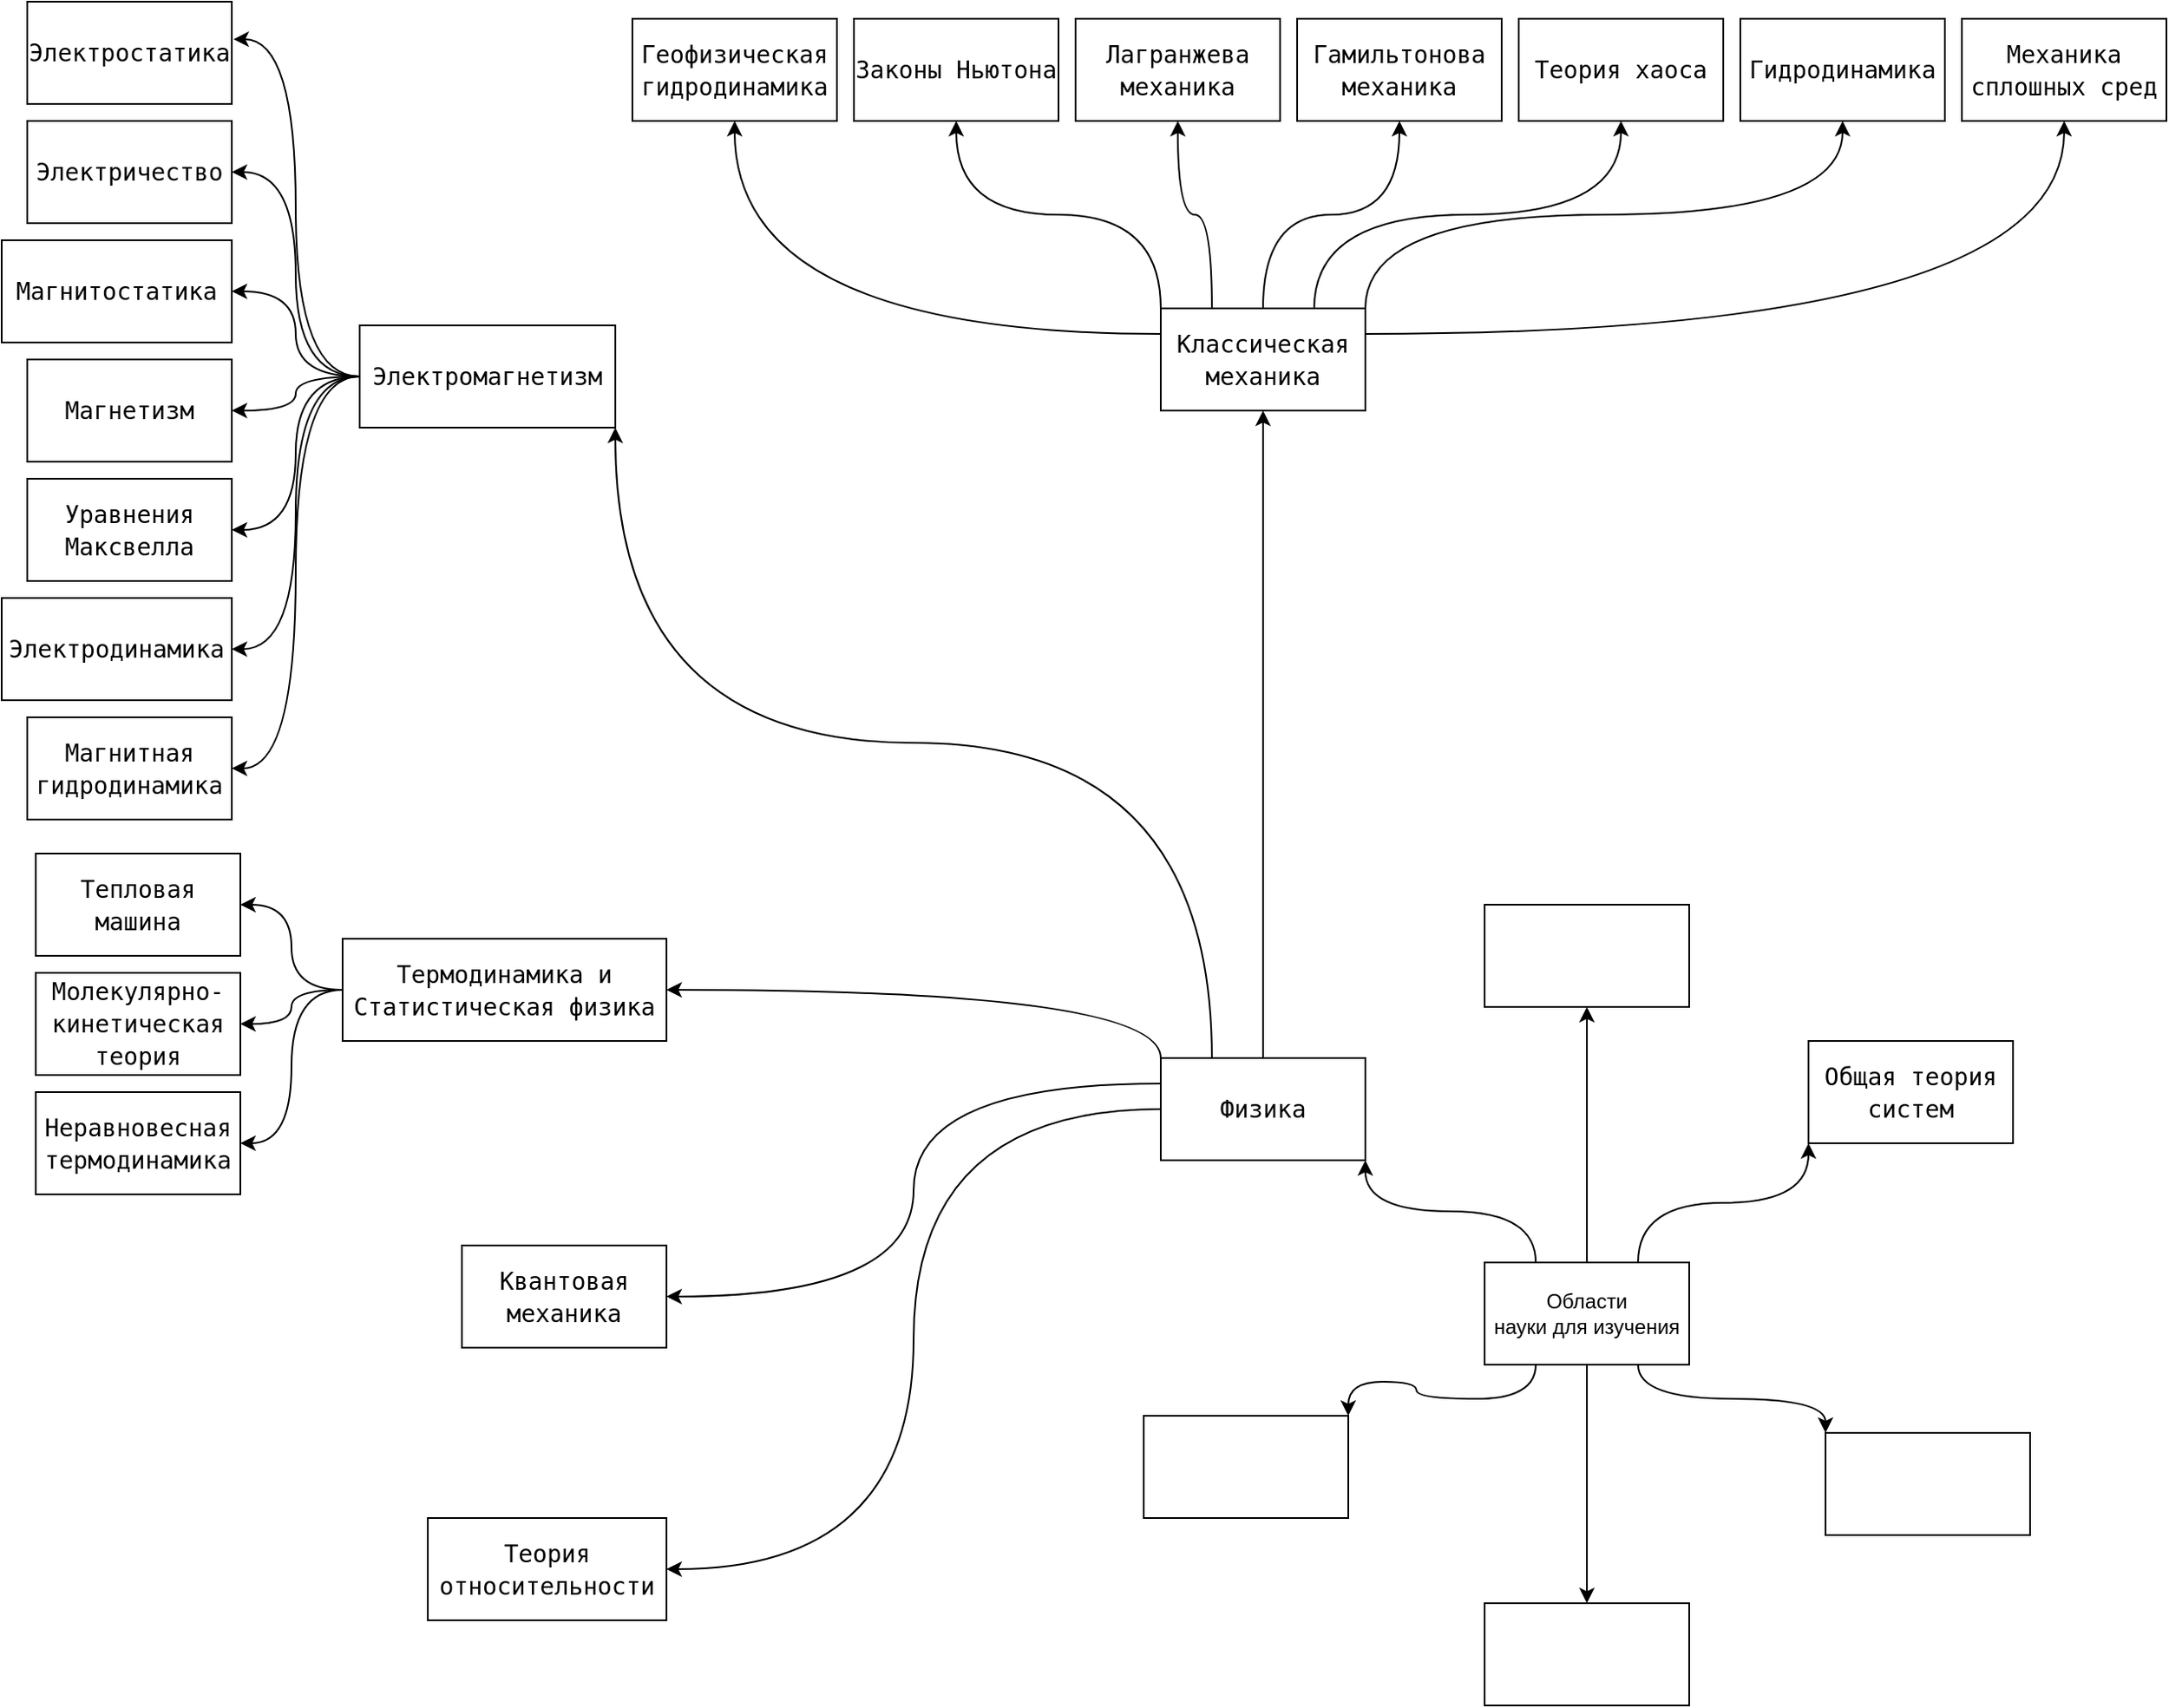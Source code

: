 <mxfile version="20.2.3" type="github">
  <diagram id="l6aqIKa7-YMKTYHHmrUL" name="Page-1">
    <mxGraphModel dx="2268" dy="1892" grid="1" gridSize="10" guides="1" tooltips="1" connect="1" arrows="1" fold="1" page="1" pageScale="1" pageWidth="850" pageHeight="1100" math="0" shadow="0">
      <root>
        <mxCell id="0" />
        <mxCell id="1" parent="0" />
        <mxCell id="TVAkchOufUscBztfs9pw-9" style="edgeStyle=orthogonalEdgeStyle;rounded=0;orthogonalLoop=1;jettySize=auto;html=1;exitX=0.75;exitY=0;exitDx=0;exitDy=0;entryX=0;entryY=1;entryDx=0;entryDy=0;curved=1;" edge="1" parent="1" source="TVAkchOufUscBztfs9pw-1" target="TVAkchOufUscBztfs9pw-2">
          <mxGeometry relative="1" as="geometry" />
        </mxCell>
        <mxCell id="TVAkchOufUscBztfs9pw-10" style="edgeStyle=orthogonalEdgeStyle;curved=1;rounded=0;orthogonalLoop=1;jettySize=auto;html=1;exitX=0.5;exitY=0;exitDx=0;exitDy=0;entryX=0.5;entryY=1;entryDx=0;entryDy=0;" edge="1" parent="1" source="TVAkchOufUscBztfs9pw-1" target="TVAkchOufUscBztfs9pw-6">
          <mxGeometry relative="1" as="geometry" />
        </mxCell>
        <mxCell id="TVAkchOufUscBztfs9pw-11" style="edgeStyle=orthogonalEdgeStyle;curved=1;rounded=0;orthogonalLoop=1;jettySize=auto;html=1;exitX=0.25;exitY=0;exitDx=0;exitDy=0;entryX=1;entryY=1;entryDx=0;entryDy=0;" edge="1" parent="1" source="TVAkchOufUscBztfs9pw-1" target="TVAkchOufUscBztfs9pw-3">
          <mxGeometry relative="1" as="geometry" />
        </mxCell>
        <mxCell id="TVAkchOufUscBztfs9pw-12" style="edgeStyle=orthogonalEdgeStyle;curved=1;rounded=0;orthogonalLoop=1;jettySize=auto;html=1;exitX=0.25;exitY=1;exitDx=0;exitDy=0;entryX=1;entryY=0;entryDx=0;entryDy=0;" edge="1" parent="1" source="TVAkchOufUscBztfs9pw-1" target="TVAkchOufUscBztfs9pw-4">
          <mxGeometry relative="1" as="geometry" />
        </mxCell>
        <mxCell id="TVAkchOufUscBztfs9pw-13" style="edgeStyle=orthogonalEdgeStyle;curved=1;rounded=0;orthogonalLoop=1;jettySize=auto;html=1;exitX=0.75;exitY=1;exitDx=0;exitDy=0;entryX=0;entryY=0;entryDx=0;entryDy=0;" edge="1" parent="1" source="TVAkchOufUscBztfs9pw-1" target="TVAkchOufUscBztfs9pw-5">
          <mxGeometry relative="1" as="geometry" />
        </mxCell>
        <mxCell id="TVAkchOufUscBztfs9pw-14" style="edgeStyle=orthogonalEdgeStyle;curved=1;rounded=0;orthogonalLoop=1;jettySize=auto;html=1;exitX=0.5;exitY=1;exitDx=0;exitDy=0;entryX=0.5;entryY=0;entryDx=0;entryDy=0;" edge="1" parent="1" source="TVAkchOufUscBztfs9pw-1" target="TVAkchOufUscBztfs9pw-7">
          <mxGeometry relative="1" as="geometry" />
        </mxCell>
        <mxCell id="TVAkchOufUscBztfs9pw-1" value="Области&lt;br&gt;науки для изучения" style="rounded=0;whiteSpace=wrap;html=1;" vertex="1" parent="1">
          <mxGeometry x="370" y="340" width="120" height="60" as="geometry" />
        </mxCell>
        <mxCell id="TVAkchOufUscBztfs9pw-2" value="&lt;div style=&quot;background-color: rgb(255, 255, 255); font-family: &amp;quot;Droid Sans Mono&amp;quot;, &amp;quot;monospace&amp;quot;, monospace; font-size: 14px; line-height: 19px;&quot;&gt;Общая теория систем&lt;/div&gt;" style="rounded=0;whiteSpace=wrap;html=1;" vertex="1" parent="1">
          <mxGeometry x="560" y="210" width="120" height="60" as="geometry" />
        </mxCell>
        <mxCell id="TVAkchOufUscBztfs9pw-16" style="edgeStyle=orthogonalEdgeStyle;curved=1;rounded=0;orthogonalLoop=1;jettySize=auto;html=1;exitX=0.5;exitY=0;exitDx=0;exitDy=0;entryX=0.5;entryY=1;entryDx=0;entryDy=0;" edge="1" parent="1" source="TVAkchOufUscBztfs9pw-3" target="TVAkchOufUscBztfs9pw-15">
          <mxGeometry relative="1" as="geometry" />
        </mxCell>
        <mxCell id="TVAkchOufUscBztfs9pw-18" style="edgeStyle=orthogonalEdgeStyle;curved=1;rounded=0;orthogonalLoop=1;jettySize=auto;html=1;exitX=0.25;exitY=0;exitDx=0;exitDy=0;entryX=1;entryY=1;entryDx=0;entryDy=0;" edge="1" parent="1" source="TVAkchOufUscBztfs9pw-3" target="TVAkchOufUscBztfs9pw-17">
          <mxGeometry relative="1" as="geometry" />
        </mxCell>
        <mxCell id="TVAkchOufUscBztfs9pw-24" style="edgeStyle=orthogonalEdgeStyle;curved=1;rounded=0;orthogonalLoop=1;jettySize=auto;html=1;exitX=0;exitY=0.5;exitDx=0;exitDy=0;entryX=1;entryY=0.5;entryDx=0;entryDy=0;" edge="1" parent="1" source="TVAkchOufUscBztfs9pw-3" target="TVAkchOufUscBztfs9pw-23">
          <mxGeometry relative="1" as="geometry" />
        </mxCell>
        <mxCell id="TVAkchOufUscBztfs9pw-25" style="edgeStyle=orthogonalEdgeStyle;curved=1;rounded=0;orthogonalLoop=1;jettySize=auto;html=1;exitX=0;exitY=0.25;exitDx=0;exitDy=0;entryX=1;entryY=0.5;entryDx=0;entryDy=0;" edge="1" parent="1" source="TVAkchOufUscBztfs9pw-3" target="TVAkchOufUscBztfs9pw-21">
          <mxGeometry relative="1" as="geometry" />
        </mxCell>
        <mxCell id="TVAkchOufUscBztfs9pw-56" style="edgeStyle=orthogonalEdgeStyle;curved=1;rounded=0;orthogonalLoop=1;jettySize=auto;html=1;exitX=0;exitY=0;exitDx=0;exitDy=0;entryX=1;entryY=0.5;entryDx=0;entryDy=0;" edge="1" parent="1" source="TVAkchOufUscBztfs9pw-3" target="TVAkchOufUscBztfs9pw-19">
          <mxGeometry relative="1" as="geometry" />
        </mxCell>
        <mxCell id="TVAkchOufUscBztfs9pw-3" value="&lt;div style=&quot;line-height: 19px;&quot;&gt;&lt;div style=&quot;background-color: rgb(255, 255, 255); font-family: &amp;quot;Droid Sans Mono&amp;quot;, &amp;quot;monospace&amp;quot;, monospace; font-size: 14px; line-height: 19px;&quot;&gt;Физика&lt;/div&gt;&lt;/div&gt;" style="rounded=0;whiteSpace=wrap;html=1;" vertex="1" parent="1">
          <mxGeometry x="180" y="220" width="120" height="60" as="geometry" />
        </mxCell>
        <mxCell id="TVAkchOufUscBztfs9pw-4" value="" style="rounded=0;whiteSpace=wrap;html=1;" vertex="1" parent="1">
          <mxGeometry x="170" y="430" width="120" height="60" as="geometry" />
        </mxCell>
        <mxCell id="TVAkchOufUscBztfs9pw-5" value="" style="rounded=0;whiteSpace=wrap;html=1;" vertex="1" parent="1">
          <mxGeometry x="570" y="440" width="120" height="60" as="geometry" />
        </mxCell>
        <mxCell id="TVAkchOufUscBztfs9pw-6" value="" style="rounded=0;whiteSpace=wrap;html=1;" vertex="1" parent="1">
          <mxGeometry x="370" y="130" width="120" height="60" as="geometry" />
        </mxCell>
        <mxCell id="TVAkchOufUscBztfs9pw-7" value="" style="rounded=0;whiteSpace=wrap;html=1;" vertex="1" parent="1">
          <mxGeometry x="370" y="540" width="120" height="60" as="geometry" />
        </mxCell>
        <mxCell id="TVAkchOufUscBztfs9pw-21" value="&lt;div style=&quot;background-color: rgb(255, 255, 255); font-family: &amp;quot;Droid Sans Mono&amp;quot;, &amp;quot;monospace&amp;quot;, monospace; font-size: 14px; line-height: 19px;&quot;&gt;Квантовая механика&lt;/div&gt;" style="rounded=0;whiteSpace=wrap;html=1;" vertex="1" parent="1">
          <mxGeometry x="-230" y="330" width="120" height="60" as="geometry" />
        </mxCell>
        <mxCell id="TVAkchOufUscBztfs9pw-23" value="&lt;div style=&quot;background-color: rgb(255, 255, 255); font-family: &amp;quot;Droid Sans Mono&amp;quot;, &amp;quot;monospace&amp;quot;, monospace; font-size: 14px; line-height: 19px;&quot;&gt;Теория относительности&lt;/div&gt;" style="rounded=0;whiteSpace=wrap;html=1;" vertex="1" parent="1">
          <mxGeometry x="-250" y="490" width="140" height="60" as="geometry" />
        </mxCell>
        <mxCell id="TVAkchOufUscBztfs9pw-54" value="" style="group" vertex="1" connectable="0" parent="1">
          <mxGeometry x="-130" y="-390" width="900" height="230" as="geometry" />
        </mxCell>
        <mxCell id="TVAkchOufUscBztfs9pw-15" value="&lt;div style=&quot;background-color: rgb(255, 255, 255); font-family: &amp;quot;Droid Sans Mono&amp;quot;, &amp;quot;monospace&amp;quot;, monospace; font-size: 14px; line-height: 19px;&quot;&gt;Классическая механика&lt;/div&gt;" style="rounded=0;whiteSpace=wrap;html=1;" vertex="1" parent="TVAkchOufUscBztfs9pw-54">
          <mxGeometry x="310" y="170" width="120" height="60" as="geometry" />
        </mxCell>
        <mxCell id="TVAkchOufUscBztfs9pw-26" value="&lt;div style=&quot;background-color: rgb(255, 255, 255); font-family: &amp;quot;Droid Sans Mono&amp;quot;, &amp;quot;monospace&amp;quot;, monospace; font-size: 14px; line-height: 19px;&quot;&gt;Законы Ньютона&lt;/div&gt;" style="rounded=0;whiteSpace=wrap;html=1;" vertex="1" parent="TVAkchOufUscBztfs9pw-54">
          <mxGeometry x="130" width="120" height="60" as="geometry" />
        </mxCell>
        <mxCell id="TVAkchOufUscBztfs9pw-27" value="&lt;div style=&quot;background-color: rgb(255, 255, 255); font-family: &amp;quot;Droid Sans Mono&amp;quot;, &amp;quot;monospace&amp;quot;, monospace; font-size: 14px; line-height: 19px;&quot;&gt;Лагранжева механика&lt;/div&gt;" style="rounded=0;whiteSpace=wrap;html=1;" vertex="1" parent="TVAkchOufUscBztfs9pw-54">
          <mxGeometry x="260" width="120" height="60" as="geometry" />
        </mxCell>
        <mxCell id="TVAkchOufUscBztfs9pw-28" value="&lt;div style=&quot;background-color: rgb(255, 255, 255); font-family: &amp;quot;Droid Sans Mono&amp;quot;, &amp;quot;monospace&amp;quot;, monospace; font-size: 14px; line-height: 19px;&quot;&gt;Гамильтонова механика&lt;/div&gt;" style="rounded=0;whiteSpace=wrap;html=1;" vertex="1" parent="TVAkchOufUscBztfs9pw-54">
          <mxGeometry x="390" width="120" height="60" as="geometry" />
        </mxCell>
        <mxCell id="TVAkchOufUscBztfs9pw-29" value="&lt;div style=&quot;background-color: rgb(255, 255, 255); font-family: &amp;quot;Droid Sans Mono&amp;quot;, &amp;quot;monospace&amp;quot;, monospace; font-size: 14px; line-height: 19px;&quot;&gt;Теория хаоса&lt;/div&gt;" style="rounded=0;whiteSpace=wrap;html=1;" vertex="1" parent="TVAkchOufUscBztfs9pw-54">
          <mxGeometry x="520" width="120" height="60" as="geometry" />
        </mxCell>
        <mxCell id="TVAkchOufUscBztfs9pw-34" value="&lt;div style=&quot;background-color: rgb(255, 255, 255); font-family: &amp;quot;Droid Sans Mono&amp;quot;, &amp;quot;monospace&amp;quot;, monospace; font-size: 14px; line-height: 19px;&quot;&gt;Гидродинамика&lt;/div&gt;" style="rounded=0;whiteSpace=wrap;html=1;" vertex="1" parent="TVAkchOufUscBztfs9pw-54">
          <mxGeometry x="650" width="120" height="60" as="geometry" />
        </mxCell>
        <mxCell id="TVAkchOufUscBztfs9pw-35" value="&lt;div style=&quot;background-color: rgb(255, 255, 255); font-family: &amp;quot;Droid Sans Mono&amp;quot;, &amp;quot;monospace&amp;quot;, monospace; font-size: 14px; line-height: 19px;&quot;&gt;Геофизическая гидродинамика&lt;/div&gt;" style="rounded=0;whiteSpace=wrap;html=1;" vertex="1" parent="TVAkchOufUscBztfs9pw-54">
          <mxGeometry width="120" height="60" as="geometry" />
        </mxCell>
        <mxCell id="TVAkchOufUscBztfs9pw-38" value="&lt;div style=&quot;background-color: rgb(255, 255, 255); font-family: &amp;quot;Droid Sans Mono&amp;quot;, &amp;quot;monospace&amp;quot;, monospace; font-size: 14px; line-height: 19px;&quot;&gt;Механика сплошных сред&lt;/div&gt;" style="rounded=0;whiteSpace=wrap;html=1;" vertex="1" parent="TVAkchOufUscBztfs9pw-54">
          <mxGeometry x="780" width="120" height="60" as="geometry" />
        </mxCell>
        <mxCell id="TVAkchOufUscBztfs9pw-30" style="edgeStyle=orthogonalEdgeStyle;curved=1;rounded=0;orthogonalLoop=1;jettySize=auto;html=1;exitX=0;exitY=0;exitDx=0;exitDy=0;entryX=0.5;entryY=1;entryDx=0;entryDy=0;" edge="1" parent="TVAkchOufUscBztfs9pw-54" source="TVAkchOufUscBztfs9pw-15" target="TVAkchOufUscBztfs9pw-26">
          <mxGeometry relative="1" as="geometry" />
        </mxCell>
        <mxCell id="TVAkchOufUscBztfs9pw-31" style="edgeStyle=orthogonalEdgeStyle;curved=1;rounded=0;orthogonalLoop=1;jettySize=auto;html=1;exitX=0.25;exitY=0;exitDx=0;exitDy=0;entryX=0.5;entryY=1;entryDx=0;entryDy=0;" edge="1" parent="TVAkchOufUscBztfs9pw-54" source="TVAkchOufUscBztfs9pw-15" target="TVAkchOufUscBztfs9pw-27">
          <mxGeometry relative="1" as="geometry" />
        </mxCell>
        <mxCell id="TVAkchOufUscBztfs9pw-32" style="edgeStyle=orthogonalEdgeStyle;curved=1;rounded=0;orthogonalLoop=1;jettySize=auto;html=1;exitX=0.5;exitY=0;exitDx=0;exitDy=0;entryX=0.5;entryY=1;entryDx=0;entryDy=0;" edge="1" parent="TVAkchOufUscBztfs9pw-54" source="TVAkchOufUscBztfs9pw-15" target="TVAkchOufUscBztfs9pw-28">
          <mxGeometry relative="1" as="geometry" />
        </mxCell>
        <mxCell id="TVAkchOufUscBztfs9pw-33" style="edgeStyle=orthogonalEdgeStyle;curved=1;rounded=0;orthogonalLoop=1;jettySize=auto;html=1;exitX=0.75;exitY=0;exitDx=0;exitDy=0;entryX=0.5;entryY=1;entryDx=0;entryDy=0;" edge="1" parent="TVAkchOufUscBztfs9pw-54" source="TVAkchOufUscBztfs9pw-15" target="TVAkchOufUscBztfs9pw-29">
          <mxGeometry relative="1" as="geometry" />
        </mxCell>
        <mxCell id="TVAkchOufUscBztfs9pw-37" style="edgeStyle=orthogonalEdgeStyle;curved=1;rounded=0;orthogonalLoop=1;jettySize=auto;html=1;exitX=1;exitY=0;exitDx=0;exitDy=0;entryX=0.5;entryY=1;entryDx=0;entryDy=0;" edge="1" parent="TVAkchOufUscBztfs9pw-54" source="TVAkchOufUscBztfs9pw-15" target="TVAkchOufUscBztfs9pw-34">
          <mxGeometry relative="1" as="geometry" />
        </mxCell>
        <mxCell id="TVAkchOufUscBztfs9pw-36" style="edgeStyle=orthogonalEdgeStyle;curved=1;rounded=0;orthogonalLoop=1;jettySize=auto;html=1;exitX=0;exitY=0.25;exitDx=0;exitDy=0;entryX=0.5;entryY=1;entryDx=0;entryDy=0;" edge="1" parent="TVAkchOufUscBztfs9pw-54" source="TVAkchOufUscBztfs9pw-15" target="TVAkchOufUscBztfs9pw-35">
          <mxGeometry relative="1" as="geometry" />
        </mxCell>
        <mxCell id="TVAkchOufUscBztfs9pw-39" style="edgeStyle=orthogonalEdgeStyle;curved=1;rounded=0;orthogonalLoop=1;jettySize=auto;html=1;exitX=1;exitY=0.25;exitDx=0;exitDy=0;entryX=0.5;entryY=1;entryDx=0;entryDy=0;" edge="1" parent="TVAkchOufUscBztfs9pw-54" source="TVAkchOufUscBztfs9pw-15" target="TVAkchOufUscBztfs9pw-38">
          <mxGeometry relative="1" as="geometry" />
        </mxCell>
        <mxCell id="TVAkchOufUscBztfs9pw-55" value="" style="group" vertex="1" connectable="0" parent="1">
          <mxGeometry x="-500" y="-400" width="360" height="480" as="geometry" />
        </mxCell>
        <mxCell id="TVAkchOufUscBztfs9pw-17" value="&lt;div style=&quot;background-color: rgb(255, 255, 255); font-family: &amp;quot;Droid Sans Mono&amp;quot;, &amp;quot;monospace&amp;quot;, monospace; font-size: 14px; line-height: 19px;&quot;&gt;Электромагнетизм&lt;/div&gt;" style="rounded=0;whiteSpace=wrap;html=1;" vertex="1" parent="TVAkchOufUscBztfs9pw-55">
          <mxGeometry x="210" y="190" width="150" height="60" as="geometry" />
        </mxCell>
        <mxCell id="TVAkchOufUscBztfs9pw-40" value="&lt;div style=&quot;background-color: rgb(255, 255, 255); font-family: &amp;quot;Droid Sans Mono&amp;quot;, &amp;quot;monospace&amp;quot;, monospace; font-size: 14px; line-height: 19px;&quot;&gt;Электричество&lt;/div&gt;" style="rounded=0;whiteSpace=wrap;html=1;" vertex="1" parent="TVAkchOufUscBztfs9pw-55">
          <mxGeometry x="15" y="70" width="120" height="60" as="geometry" />
        </mxCell>
        <mxCell id="TVAkchOufUscBztfs9pw-41" value="&lt;div style=&quot;background-color: rgb(255, 255, 255); font-family: &amp;quot;Droid Sans Mono&amp;quot;, &amp;quot;monospace&amp;quot;, monospace; font-size: 14px; line-height: 19px;&quot;&gt;Магнитостатика&lt;/div&gt;" style="rounded=0;whiteSpace=wrap;html=1;" vertex="1" parent="TVAkchOufUscBztfs9pw-55">
          <mxGeometry y="140" width="135" height="60" as="geometry" />
        </mxCell>
        <mxCell id="TVAkchOufUscBztfs9pw-42" value="&lt;div style=&quot;background-color: rgb(255, 255, 255); font-family: &amp;quot;Droid Sans Mono&amp;quot;, &amp;quot;monospace&amp;quot;, monospace; font-size: 14px; line-height: 19px;&quot;&gt;Магнетизм&lt;/div&gt;" style="rounded=0;whiteSpace=wrap;html=1;" vertex="1" parent="TVAkchOufUscBztfs9pw-55">
          <mxGeometry x="15" y="210" width="120" height="60" as="geometry" />
        </mxCell>
        <mxCell id="TVAkchOufUscBztfs9pw-43" value="&lt;div style=&quot;background-color: rgb(255, 255, 255); font-family: &amp;quot;Droid Sans Mono&amp;quot;, &amp;quot;monospace&amp;quot;, monospace; font-size: 14px; line-height: 19px;&quot;&gt;Уравнения Максвелла&lt;/div&gt;" style="rounded=0;whiteSpace=wrap;html=1;" vertex="1" parent="TVAkchOufUscBztfs9pw-55">
          <mxGeometry x="15" y="280" width="120" height="60" as="geometry" />
        </mxCell>
        <mxCell id="TVAkchOufUscBztfs9pw-44" value="&lt;div style=&quot;background-color: rgb(255, 255, 255); font-family: &amp;quot;Droid Sans Mono&amp;quot;, &amp;quot;monospace&amp;quot;, monospace; font-size: 14px; line-height: 19px;&quot;&gt;Электростатика&lt;/div&gt;" style="rounded=0;whiteSpace=wrap;html=1;" vertex="1" parent="TVAkchOufUscBztfs9pw-55">
          <mxGeometry x="15" width="120" height="60" as="geometry" />
        </mxCell>
        <mxCell id="TVAkchOufUscBztfs9pw-45" value="&lt;div style=&quot;background-color: rgb(255, 255, 255); font-family: &amp;quot;Droid Sans Mono&amp;quot;, &amp;quot;monospace&amp;quot;, monospace; font-size: 14px; line-height: 19px;&quot;&gt;Электродинамика&lt;/div&gt;" style="rounded=0;whiteSpace=wrap;html=1;" vertex="1" parent="TVAkchOufUscBztfs9pw-55">
          <mxGeometry y="350" width="135" height="60" as="geometry" />
        </mxCell>
        <mxCell id="TVAkchOufUscBztfs9pw-46" value="&lt;div style=&quot;background-color: rgb(255, 255, 255); font-family: &amp;quot;Droid Sans Mono&amp;quot;, &amp;quot;monospace&amp;quot;, monospace; font-size: 14px; line-height: 19px;&quot;&gt;Магнитная гидродинамика&lt;/div&gt;" style="rounded=0;whiteSpace=wrap;html=1;" vertex="1" parent="TVAkchOufUscBztfs9pw-55">
          <mxGeometry x="15" y="420" width="120" height="60" as="geometry" />
        </mxCell>
        <mxCell id="TVAkchOufUscBztfs9pw-48" style="edgeStyle=orthogonalEdgeStyle;curved=1;rounded=0;orthogonalLoop=1;jettySize=auto;html=1;exitX=0;exitY=0.5;exitDx=0;exitDy=0;entryX=1;entryY=0.5;entryDx=0;entryDy=0;" edge="1" parent="TVAkchOufUscBztfs9pw-55" source="TVAkchOufUscBztfs9pw-17" target="TVAkchOufUscBztfs9pw-40">
          <mxGeometry relative="1" as="geometry" />
        </mxCell>
        <mxCell id="TVAkchOufUscBztfs9pw-49" style="edgeStyle=orthogonalEdgeStyle;curved=1;rounded=0;orthogonalLoop=1;jettySize=auto;html=1;exitX=0;exitY=0.5;exitDx=0;exitDy=0;entryX=1;entryY=0.5;entryDx=0;entryDy=0;" edge="1" parent="TVAkchOufUscBztfs9pw-55" source="TVAkchOufUscBztfs9pw-17" target="TVAkchOufUscBztfs9pw-41">
          <mxGeometry relative="1" as="geometry" />
        </mxCell>
        <mxCell id="TVAkchOufUscBztfs9pw-50" style="edgeStyle=orthogonalEdgeStyle;curved=1;rounded=0;orthogonalLoop=1;jettySize=auto;html=1;exitX=0;exitY=0.5;exitDx=0;exitDy=0;entryX=1;entryY=0.5;entryDx=0;entryDy=0;" edge="1" parent="TVAkchOufUscBztfs9pw-55" source="TVAkchOufUscBztfs9pw-17" target="TVAkchOufUscBztfs9pw-42">
          <mxGeometry relative="1" as="geometry" />
        </mxCell>
        <mxCell id="TVAkchOufUscBztfs9pw-51" style="edgeStyle=orthogonalEdgeStyle;curved=1;rounded=0;orthogonalLoop=1;jettySize=auto;html=1;exitX=0;exitY=0.5;exitDx=0;exitDy=0;entryX=1;entryY=0.5;entryDx=0;entryDy=0;" edge="1" parent="TVAkchOufUscBztfs9pw-55" source="TVAkchOufUscBztfs9pw-17" target="TVAkchOufUscBztfs9pw-43">
          <mxGeometry relative="1" as="geometry" />
        </mxCell>
        <mxCell id="TVAkchOufUscBztfs9pw-47" style="edgeStyle=orthogonalEdgeStyle;curved=1;rounded=0;orthogonalLoop=1;jettySize=auto;html=1;exitX=0;exitY=0.5;exitDx=0;exitDy=0;entryX=1.008;entryY=0.367;entryDx=0;entryDy=0;entryPerimeter=0;" edge="1" parent="TVAkchOufUscBztfs9pw-55" source="TVAkchOufUscBztfs9pw-17" target="TVAkchOufUscBztfs9pw-44">
          <mxGeometry relative="1" as="geometry" />
        </mxCell>
        <mxCell id="TVAkchOufUscBztfs9pw-52" style="edgeStyle=orthogonalEdgeStyle;curved=1;rounded=0;orthogonalLoop=1;jettySize=auto;html=1;exitX=0;exitY=0.5;exitDx=0;exitDy=0;entryX=1;entryY=0.5;entryDx=0;entryDy=0;" edge="1" parent="TVAkchOufUscBztfs9pw-55" source="TVAkchOufUscBztfs9pw-17" target="TVAkchOufUscBztfs9pw-45">
          <mxGeometry relative="1" as="geometry" />
        </mxCell>
        <mxCell id="TVAkchOufUscBztfs9pw-53" style="edgeStyle=orthogonalEdgeStyle;curved=1;rounded=0;orthogonalLoop=1;jettySize=auto;html=1;exitX=0;exitY=0.5;exitDx=0;exitDy=0;entryX=1;entryY=0.5;entryDx=0;entryDy=0;" edge="1" parent="TVAkchOufUscBztfs9pw-55" source="TVAkchOufUscBztfs9pw-17" target="TVAkchOufUscBztfs9pw-46">
          <mxGeometry relative="1" as="geometry" />
        </mxCell>
        <mxCell id="TVAkchOufUscBztfs9pw-63" value="" style="group" vertex="1" connectable="0" parent="1">
          <mxGeometry x="-480" y="100" width="370" height="200" as="geometry" />
        </mxCell>
        <mxCell id="TVAkchOufUscBztfs9pw-19" value="&lt;div style=&quot;background-color: rgb(255, 255, 255); font-family: &amp;quot;Droid Sans Mono&amp;quot;, &amp;quot;monospace&amp;quot;, monospace; font-size: 14px; line-height: 19px;&quot;&gt;Термодинамика и Статистическая физика&lt;/div&gt;" style="rounded=0;whiteSpace=wrap;html=1;" vertex="1" parent="TVAkchOufUscBztfs9pw-63">
          <mxGeometry x="180" y="50" width="190" height="60" as="geometry" />
        </mxCell>
        <mxCell id="TVAkchOufUscBztfs9pw-57" value="&lt;div style=&quot;background-color: rgb(255, 255, 255); font-family: &amp;quot;Droid Sans Mono&amp;quot;, &amp;quot;monospace&amp;quot;, monospace; font-size: 14px; line-height: 19px;&quot;&gt;Тепловая машина&lt;/div&gt;" style="rounded=0;whiteSpace=wrap;html=1;" vertex="1" parent="TVAkchOufUscBztfs9pw-63">
          <mxGeometry width="120" height="60" as="geometry" />
        </mxCell>
        <mxCell id="TVAkchOufUscBztfs9pw-60" style="edgeStyle=orthogonalEdgeStyle;curved=1;rounded=0;orthogonalLoop=1;jettySize=auto;html=1;exitX=0;exitY=0.5;exitDx=0;exitDy=0;entryX=1;entryY=0.5;entryDx=0;entryDy=0;" edge="1" parent="TVAkchOufUscBztfs9pw-63" source="TVAkchOufUscBztfs9pw-19" target="TVAkchOufUscBztfs9pw-57">
          <mxGeometry relative="1" as="geometry" />
        </mxCell>
        <mxCell id="TVAkchOufUscBztfs9pw-58" value="&lt;div style=&quot;background-color: rgb(255, 255, 255); font-family: &amp;quot;Droid Sans Mono&amp;quot;, &amp;quot;monospace&amp;quot;, monospace; font-size: 14px; line-height: 19px;&quot;&gt;Молекулярно-кинетическая теория&lt;/div&gt;" style="rounded=0;whiteSpace=wrap;html=1;" vertex="1" parent="TVAkchOufUscBztfs9pw-63">
          <mxGeometry y="70" width="120" height="60" as="geometry" />
        </mxCell>
        <mxCell id="TVAkchOufUscBztfs9pw-61" style="edgeStyle=orthogonalEdgeStyle;curved=1;rounded=0;orthogonalLoop=1;jettySize=auto;html=1;exitX=0;exitY=0.5;exitDx=0;exitDy=0;entryX=1;entryY=0.5;entryDx=0;entryDy=0;" edge="1" parent="TVAkchOufUscBztfs9pw-63" source="TVAkchOufUscBztfs9pw-19" target="TVAkchOufUscBztfs9pw-58">
          <mxGeometry relative="1" as="geometry" />
        </mxCell>
        <mxCell id="TVAkchOufUscBztfs9pw-59" value="&lt;div style=&quot;background-color: rgb(255, 255, 255); font-family: &amp;quot;Droid Sans Mono&amp;quot;, &amp;quot;monospace&amp;quot;, monospace; font-size: 14px; line-height: 19px;&quot;&gt;Неравновесная термодинамика&lt;/div&gt;" style="rounded=0;whiteSpace=wrap;html=1;" vertex="1" parent="TVAkchOufUscBztfs9pw-63">
          <mxGeometry y="140" width="120" height="60" as="geometry" />
        </mxCell>
        <mxCell id="TVAkchOufUscBztfs9pw-62" style="edgeStyle=orthogonalEdgeStyle;curved=1;rounded=0;orthogonalLoop=1;jettySize=auto;html=1;exitX=0;exitY=0.5;exitDx=0;exitDy=0;entryX=1;entryY=0.5;entryDx=0;entryDy=0;" edge="1" parent="TVAkchOufUscBztfs9pw-63" source="TVAkchOufUscBztfs9pw-19" target="TVAkchOufUscBztfs9pw-59">
          <mxGeometry relative="1" as="geometry" />
        </mxCell>
      </root>
    </mxGraphModel>
  </diagram>
</mxfile>
